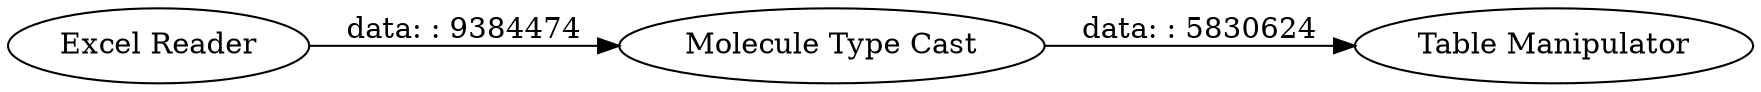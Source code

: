 digraph {
	"2835968120490059805_36" [label="Molecule Type Cast"]
	"2835968120490059805_37" [label="Table Manipulator"]
	"2835968120490059805_35" [label="Excel Reader"]
	"2835968120490059805_35" -> "2835968120490059805_36" [label="data: : 9384474"]
	"2835968120490059805_36" -> "2835968120490059805_37" [label="data: : 5830624"]
	rankdir=LR
}
